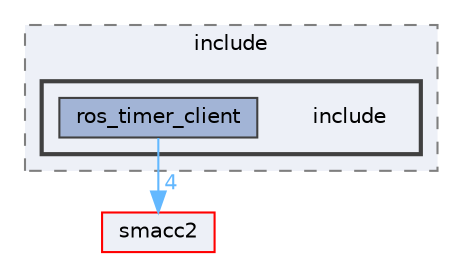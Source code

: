 digraph "smacc2_client_library/ros_timer_client/include/include"
{
 // LATEX_PDF_SIZE
  bgcolor="transparent";
  edge [fontname=Helvetica,fontsize=10,labelfontname=Helvetica,labelfontsize=10];
  node [fontname=Helvetica,fontsize=10,shape=box,height=0.2,width=0.4];
  compound=true
  subgraph clusterdir_b7d14d01681d1badf1227a10ba8b183e {
    graph [ bgcolor="#edf0f7", pencolor="grey50", label="include", fontname=Helvetica,fontsize=10 style="filled,dashed", URL="dir_b7d14d01681d1badf1227a10ba8b183e.html",tooltip=""]
  subgraph clusterdir_3068681004b22bbd00e736b92fb36ff5 {
    graph [ bgcolor="#edf0f7", pencolor="grey25", label="", fontname=Helvetica,fontsize=10 style="filled,bold", URL="dir_3068681004b22bbd00e736b92fb36ff5.html",tooltip=""]
    dir_3068681004b22bbd00e736b92fb36ff5 [shape=plaintext, label="include"];
  dir_9cdede4891061b2dae86c789ea043153 [label="ros_timer_client", fillcolor="#a2b4d6", color="grey25", style="filled", URL="dir_9cdede4891061b2dae86c789ea043153.html",tooltip=""];
  }
  }
  dir_ce4c19d6108cf5285f3105ec9cd73bf1 [label="smacc2", fillcolor="#edf0f7", color="red", style="filled", URL="dir_ce4c19d6108cf5285f3105ec9cd73bf1.html",tooltip=""];
  dir_9cdede4891061b2dae86c789ea043153->dir_ce4c19d6108cf5285f3105ec9cd73bf1 [headlabel="4", labeldistance=1.5 headhref="dir_000040_000043.html" color="steelblue1" fontcolor="steelblue1"];
}
